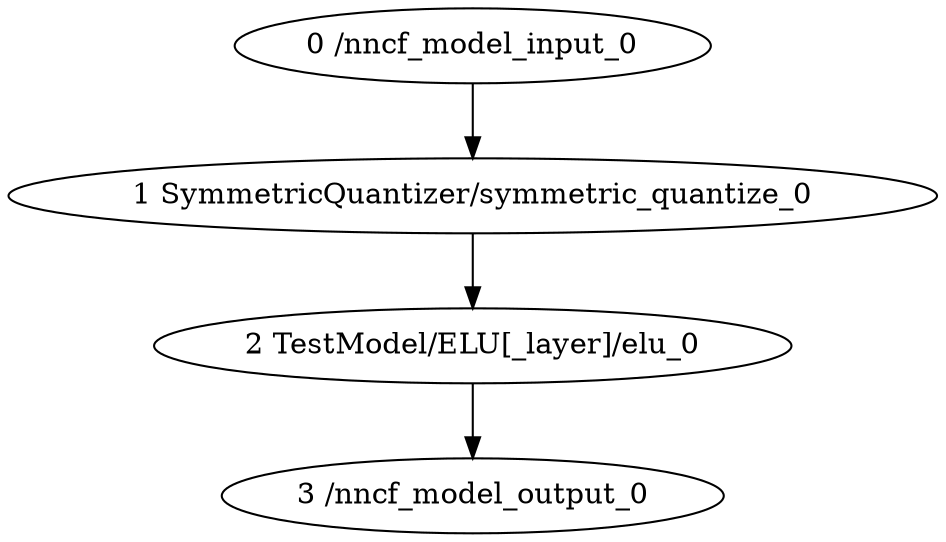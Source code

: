 strict digraph  {
"0 /nncf_model_input_0" [id=0, type=nncf_model_input];
"1 SymmetricQuantizer/symmetric_quantize_0" [id=1, type=symmetric_quantize];
"2 TestModel/ELU[_layer]/elu_0" [id=2, type=elu];
"3 /nncf_model_output_0" [id=3, type=nncf_model_output];
"0 /nncf_model_input_0" -> "1 SymmetricQuantizer/symmetric_quantize_0";
"1 SymmetricQuantizer/symmetric_quantize_0" -> "2 TestModel/ELU[_layer]/elu_0";
"2 TestModel/ELU[_layer]/elu_0" -> "3 /nncf_model_output_0";
}
